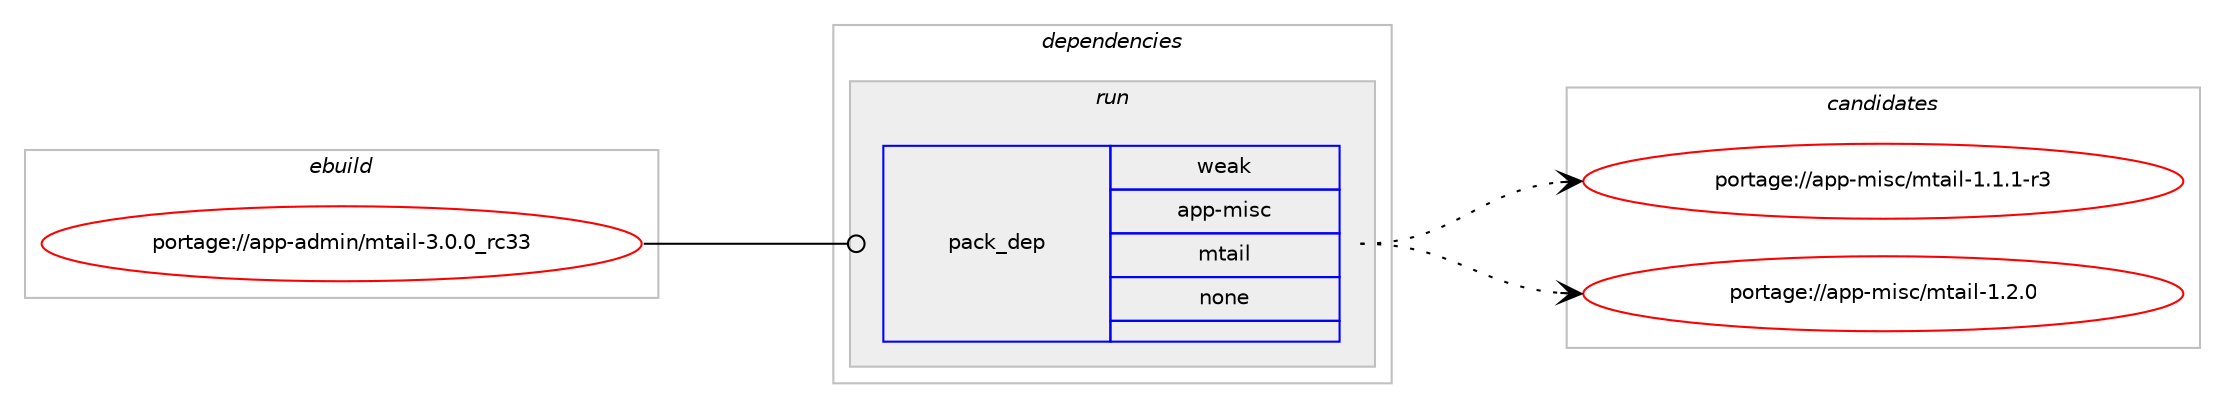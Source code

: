 digraph prolog {

# *************
# Graph options
# *************

newrank=true;
concentrate=true;
compound=true;
graph [rankdir=LR,fontname=Helvetica,fontsize=10,ranksep=1.5];#, ranksep=2.5, nodesep=0.2];
edge  [arrowhead=vee];
node  [fontname=Helvetica,fontsize=10];

# **********
# The ebuild
# **********

subgraph cluster_leftcol {
color=gray;
rank=same;
label=<<i>ebuild</i>>;
id [label="portage://app-admin/mtail-3.0.0_rc33", color=red, width=4, href="../app-admin/mtail-3.0.0_rc33.svg"];
}

# ****************
# The dependencies
# ****************

subgraph cluster_midcol {
color=gray;
label=<<i>dependencies</i>>;
subgraph cluster_compile {
fillcolor="#eeeeee";
style=filled;
label=<<i>compile</i>>;
}
subgraph cluster_compileandrun {
fillcolor="#eeeeee";
style=filled;
label=<<i>compile and run</i>>;
}
subgraph cluster_run {
fillcolor="#eeeeee";
style=filled;
label=<<i>run</i>>;
subgraph pack2944 {
dependency3762 [label=<<TABLE BORDER="0" CELLBORDER="1" CELLSPACING="0" CELLPADDING="4" WIDTH="220"><TR><TD ROWSPAN="6" CELLPADDING="30">pack_dep</TD></TR><TR><TD WIDTH="110">weak</TD></TR><TR><TD>app-misc</TD></TR><TR><TD>mtail</TD></TR><TR><TD>none</TD></TR><TR><TD></TD></TR></TABLE>>, shape=none, color=blue];
}
id:e -> dependency3762:w [weight=20,style="solid",arrowhead="odot"];
}
}

# **************
# The candidates
# **************

subgraph cluster_choices {
rank=same;
color=gray;
label=<<i>candidates</i>>;

subgraph choice2944 {
color=black;
nodesep=1;
choiceportage97112112451091051159947109116971051084549464946494511451 [label="portage://app-misc/mtail-1.1.1-r3", color=red, width=4,href="../app-misc/mtail-1.1.1-r3.svg"];
choiceportage9711211245109105115994710911697105108454946504648 [label="portage://app-misc/mtail-1.2.0", color=red, width=4,href="../app-misc/mtail-1.2.0.svg"];
dependency3762:e -> choiceportage97112112451091051159947109116971051084549464946494511451:w [style=dotted,weight="100"];
dependency3762:e -> choiceportage9711211245109105115994710911697105108454946504648:w [style=dotted,weight="100"];
}
}

}
